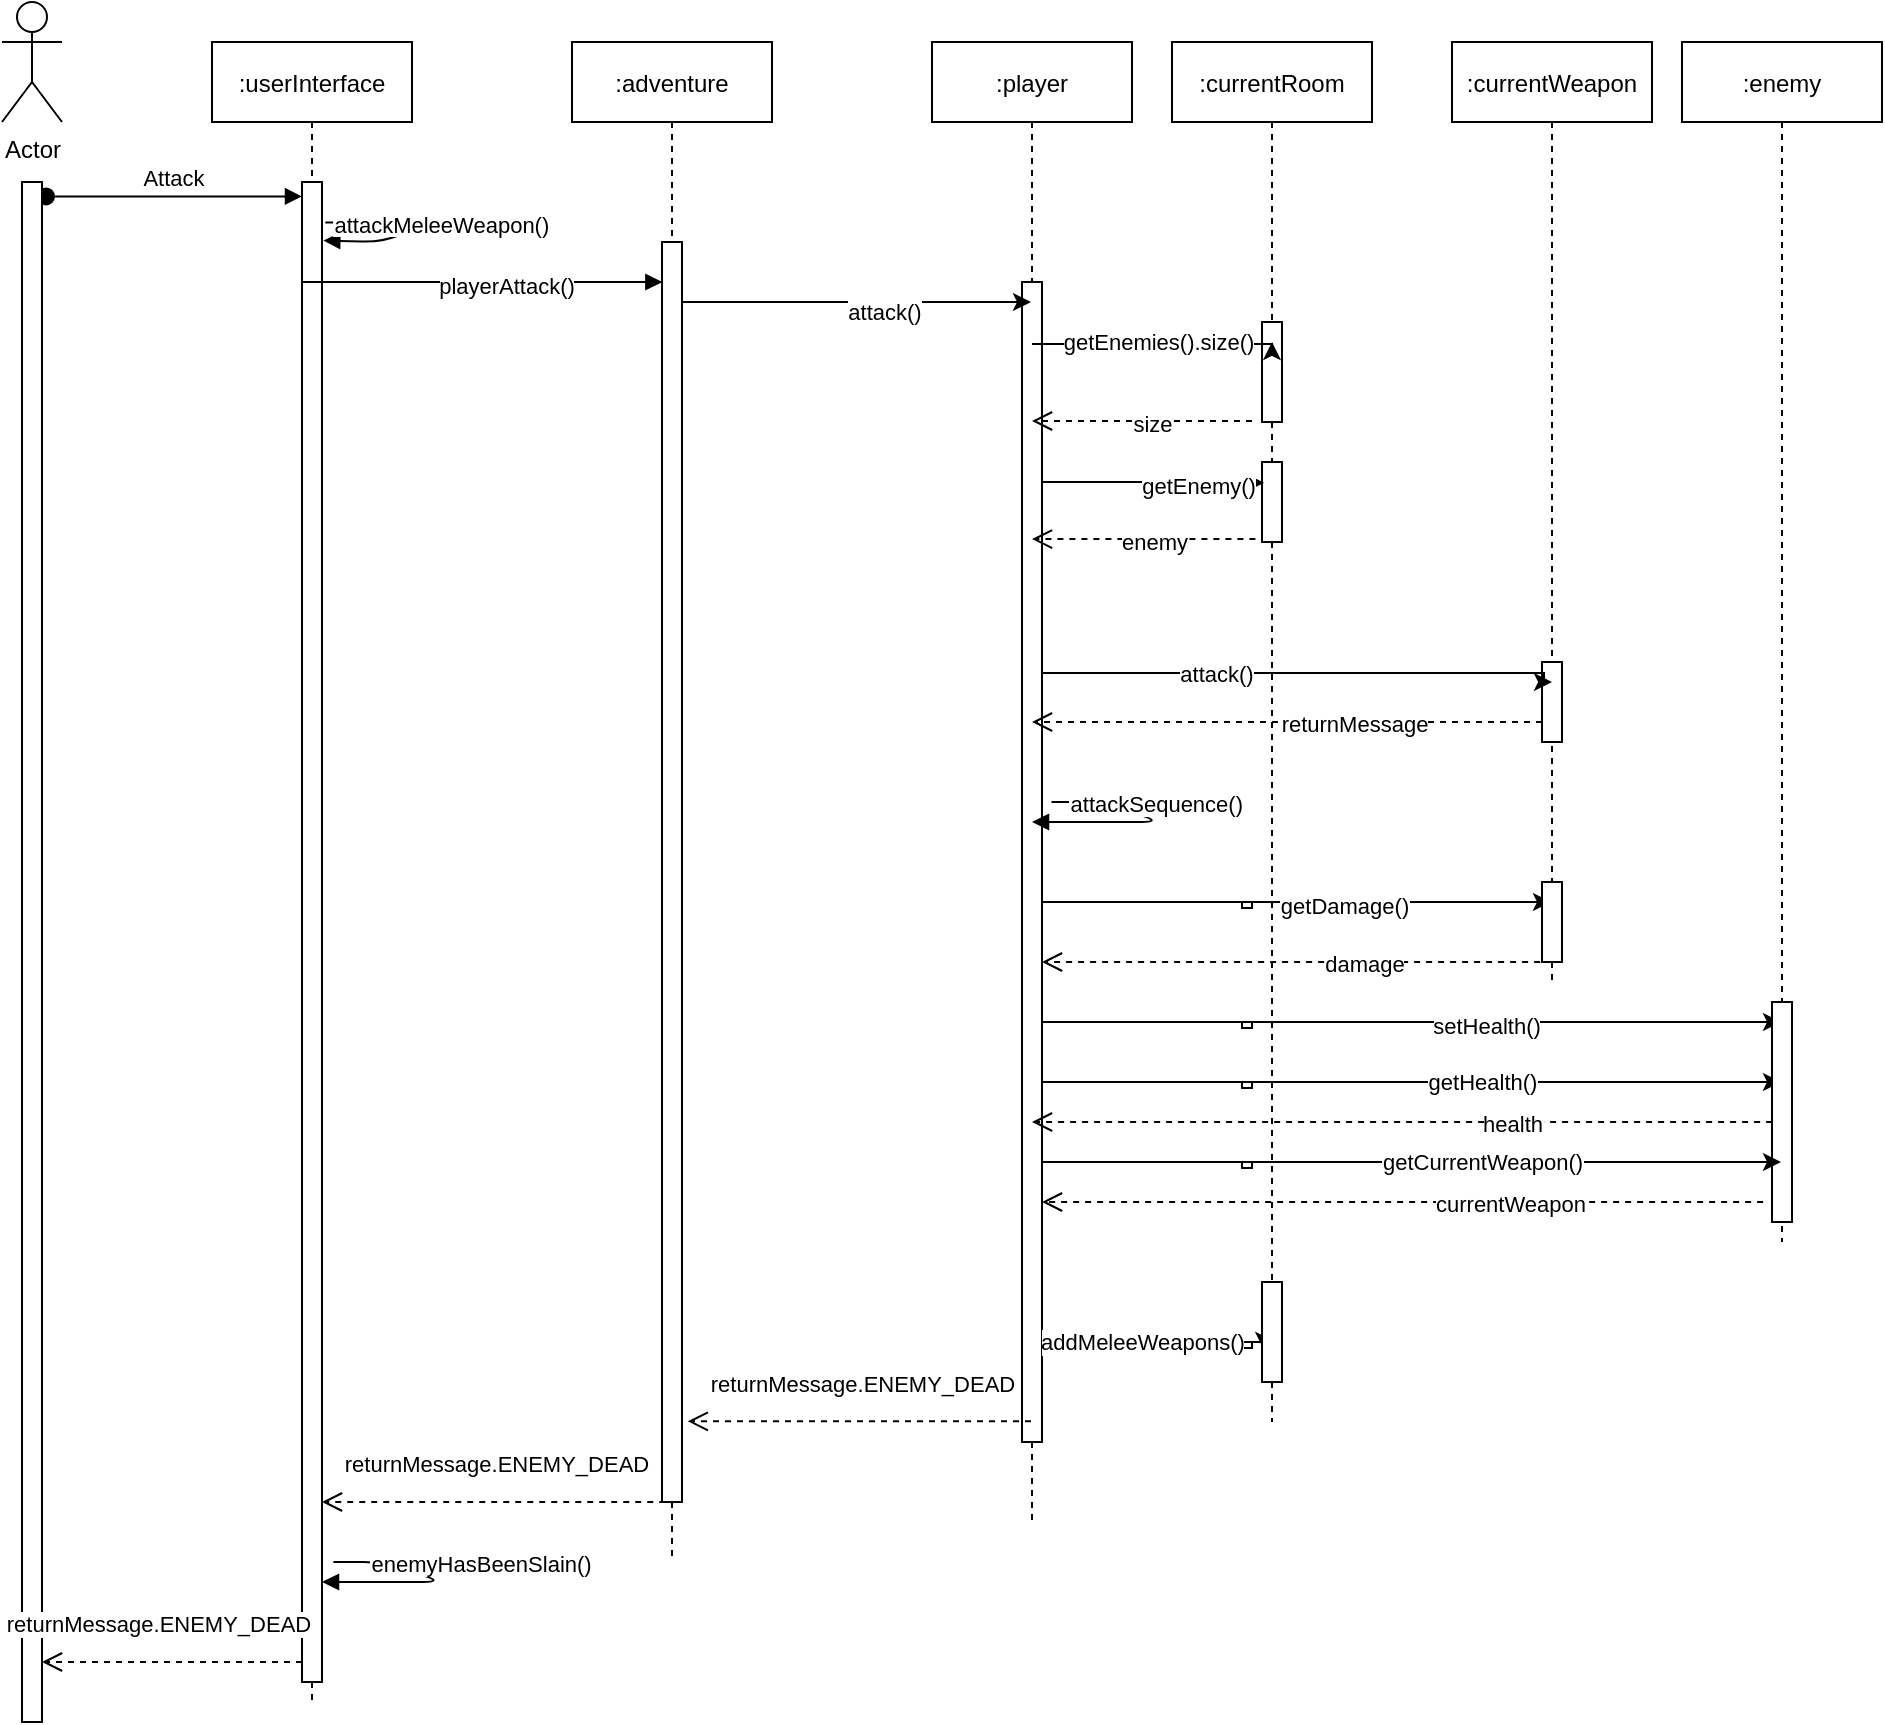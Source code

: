 <mxfile version="20.3.7" type="device"><diagram id="kgpKYQtTHZ0yAKxKKP6v" name="Page-1"><mxGraphModel dx="2272" dy="734" grid="1" gridSize="10" guides="1" tooltips="1" connect="1" arrows="1" fold="1" page="1" pageScale="1" pageWidth="850" pageHeight="1100" math="0" shadow="0"><root><mxCell id="0"/><mxCell id="1" parent="0"/><mxCell id="3nuBFxr9cyL0pnOWT2aG-1" value=":userInterface" style="shape=umlLifeline;perimeter=lifelinePerimeter;container=1;collapsible=0;recursiveResize=0;rounded=0;shadow=0;strokeWidth=1;" parent="1" vertex="1"><mxGeometry x="-555" y="90" width="100" height="830" as="geometry"/></mxCell><mxCell id="3nuBFxr9cyL0pnOWT2aG-2" value="" style="points=[];perimeter=orthogonalPerimeter;rounded=0;shadow=0;strokeWidth=1;" parent="3nuBFxr9cyL0pnOWT2aG-1" vertex="1"><mxGeometry x="45" y="70" width="10" height="750" as="geometry"/></mxCell><mxCell id="3nuBFxr9cyL0pnOWT2aG-8" value="attackMeleeWeapon()" style="verticalAlign=bottom;endArrow=block;shadow=0;strokeWidth=1;entryX=1.067;entryY=0.039;entryDx=0;entryDy=0;entryPerimeter=0;exitX=1.167;exitY=0.027;exitDx=0;exitDy=0;exitPerimeter=0;" parent="3nuBFxr9cyL0pnOWT2aG-1" source="3nuBFxr9cyL0pnOWT2aG-2" target="3nuBFxr9cyL0pnOWT2aG-2" edge="1"><mxGeometry x="-0.027" y="11" relative="1" as="geometry"><mxPoint x="55" y="80" as="sourcePoint"/><mxPoint x="60" y="107" as="targetPoint"/><Array as="points"><mxPoint x="110" y="90"/><mxPoint x="85" y="100"/></Array><mxPoint x="1" as="offset"/></mxGeometry></mxCell><mxCell id="exHHXIXcNzMXT7BUwEtZ-63" value="enemyHasBeenSlain()" style="verticalAlign=bottom;endArrow=block;shadow=0;strokeWidth=1;" edge="1" parent="3nuBFxr9cyL0pnOWT2aG-1"><mxGeometry x="-0.035" y="-19" relative="1" as="geometry"><mxPoint x="60.68" y="760" as="sourcePoint"/><mxPoint x="55.004" y="770" as="targetPoint"/><Array as="points"><mxPoint x="85.68" y="760"/><mxPoint x="115.68" y="770"/></Array><mxPoint x="19" y="19" as="offset"/></mxGeometry></mxCell><mxCell id="3nuBFxr9cyL0pnOWT2aG-5" value=":adventure" style="shape=umlLifeline;perimeter=lifelinePerimeter;container=1;collapsible=0;recursiveResize=0;rounded=0;shadow=0;strokeWidth=1;" parent="1" vertex="1"><mxGeometry x="-375" y="90" width="100" height="760" as="geometry"/></mxCell><mxCell id="3nuBFxr9cyL0pnOWT2aG-6" value="" style="points=[];perimeter=orthogonalPerimeter;rounded=0;shadow=0;strokeWidth=1;" parent="3nuBFxr9cyL0pnOWT2aG-5" vertex="1"><mxGeometry x="45" y="100" width="10" height="630" as="geometry"/></mxCell><mxCell id="exHHXIXcNzMXT7BUwEtZ-2" value=":player" style="shape=umlLifeline;perimeter=lifelinePerimeter;container=1;collapsible=0;recursiveResize=0;rounded=0;shadow=0;strokeWidth=1;" vertex="1" parent="1"><mxGeometry x="-195" y="90" width="100" height="740" as="geometry"/></mxCell><mxCell id="exHHXIXcNzMXT7BUwEtZ-3" value="" style="points=[];perimeter=orthogonalPerimeter;rounded=0;shadow=0;strokeWidth=1;" vertex="1" parent="exHHXIXcNzMXT7BUwEtZ-2"><mxGeometry x="45" y="120" width="10" height="580" as="geometry"/></mxCell><mxCell id="exHHXIXcNzMXT7BUwEtZ-32" value="attackSequence()" style="verticalAlign=bottom;endArrow=block;shadow=0;strokeWidth=1;" edge="1" parent="exHHXIXcNzMXT7BUwEtZ-2" target="exHHXIXcNzMXT7BUwEtZ-2"><mxGeometry x="-0.027" relative="1" as="geometry"><mxPoint x="59.77" y="380" as="sourcePoint"/><mxPoint x="54.996" y="390" as="targetPoint"/><Array as="points"><mxPoint x="84.77" y="380"/><mxPoint x="114.77" y="390"/></Array><mxPoint as="offset"/></mxGeometry></mxCell><mxCell id="exHHXIXcNzMXT7BUwEtZ-34" value="" style="edgeStyle=orthogonalEdgeStyle;rounded=0;orthogonalLoop=1;jettySize=auto;html=1;" edge="1" parent="exHHXIXcNzMXT7BUwEtZ-2" target="exHHXIXcNzMXT7BUwEtZ-14"><mxGeometry relative="1" as="geometry"><mxPoint x="55" y="430" as="sourcePoint"/><mxPoint x="166" y="430.4" as="targetPoint"/><Array as="points"><mxPoint x="160" y="430"/><mxPoint x="160" y="433"/><mxPoint x="155" y="433"/><mxPoint x="155" y="430"/></Array></mxGeometry></mxCell><mxCell id="exHHXIXcNzMXT7BUwEtZ-35" value="getDamage()" style="edgeLabel;html=1;align=center;verticalAlign=middle;resizable=0;points=[];" vertex="1" connectable="0" parent="exHHXIXcNzMXT7BUwEtZ-34"><mxGeometry x="0.236" y="-2" relative="1" as="geometry"><mxPoint as="offset"/></mxGeometry></mxCell><mxCell id="exHHXIXcNzMXT7BUwEtZ-55" value="" style="edgeStyle=orthogonalEdgeStyle;rounded=0;orthogonalLoop=1;jettySize=auto;html=1;entryX=0.1;entryY=0.68;entryDx=0;entryDy=0;entryPerimeter=0;" edge="1" parent="exHHXIXcNzMXT7BUwEtZ-2" target="exHHXIXcNzMXT7BUwEtZ-54"><mxGeometry relative="1" as="geometry"><mxPoint x="55" y="650" as="sourcePoint"/><mxPoint x="135" y="653" as="targetPoint"/><Array as="points"><mxPoint x="160" y="650"/><mxPoint x="160" y="653"/><mxPoint x="155" y="653"/><mxPoint x="155" y="650"/><mxPoint x="166" y="650"/></Array></mxGeometry></mxCell><mxCell id="exHHXIXcNzMXT7BUwEtZ-56" value="addMeleeWeapons()" style="edgeLabel;html=1;align=center;verticalAlign=middle;resizable=0;points=[];" vertex="1" connectable="0" parent="exHHXIXcNzMXT7BUwEtZ-55"><mxGeometry x="0.236" y="-2" relative="1" as="geometry"><mxPoint x="-31" y="-2" as="offset"/></mxGeometry></mxCell><mxCell id="exHHXIXcNzMXT7BUwEtZ-4" value="" style="edgeStyle=orthogonalEdgeStyle;rounded=0;orthogonalLoop=1;jettySize=auto;html=1;" edge="1" parent="1" source="3nuBFxr9cyL0pnOWT2aG-6" target="exHHXIXcNzMXT7BUwEtZ-2"><mxGeometry relative="1" as="geometry"><mxPoint x="-220" y="220.059" as="targetPoint"/><Array as="points"><mxPoint x="-300" y="220"/><mxPoint x="-300" y="220"/></Array></mxGeometry></mxCell><mxCell id="exHHXIXcNzMXT7BUwEtZ-5" value="attack()" style="edgeLabel;html=1;align=center;verticalAlign=middle;resizable=0;points=[];" vertex="1" connectable="0" parent="exHHXIXcNzMXT7BUwEtZ-4"><mxGeometry x="0.22" y="-1" relative="1" as="geometry"><mxPoint x="-6" y="4" as="offset"/></mxGeometry></mxCell><mxCell id="exHHXIXcNzMXT7BUwEtZ-10" value=":currentRoom" style="shape=umlLifeline;perimeter=lifelinePerimeter;container=1;collapsible=0;recursiveResize=0;rounded=0;shadow=0;strokeWidth=1;" vertex="1" parent="1"><mxGeometry x="-75" y="90" width="100" height="690" as="geometry"/></mxCell><mxCell id="exHHXIXcNzMXT7BUwEtZ-11" value="" style="points=[];perimeter=orthogonalPerimeter;rounded=0;shadow=0;strokeWidth=1;" vertex="1" parent="exHHXIXcNzMXT7BUwEtZ-10"><mxGeometry x="45" y="140" width="10" height="50" as="geometry"/></mxCell><mxCell id="exHHXIXcNzMXT7BUwEtZ-19" value="" style="html=1;verticalAlign=bottom;endArrow=open;dashed=1;endSize=8;rounded=0;" edge="1" parent="exHHXIXcNzMXT7BUwEtZ-10" target="exHHXIXcNzMXT7BUwEtZ-2"><mxGeometry relative="1" as="geometry"><mxPoint x="40" y="189.5" as="sourcePoint"/><mxPoint x="-40" y="189.5" as="targetPoint"/></mxGeometry></mxCell><mxCell id="exHHXIXcNzMXT7BUwEtZ-22" value="size" style="edgeLabel;html=1;align=center;verticalAlign=middle;resizable=0;points=[];" vertex="1" connectable="0" parent="exHHXIXcNzMXT7BUwEtZ-19"><mxGeometry x="-0.385" y="2" relative="1" as="geometry"><mxPoint x="-16" y="-1" as="offset"/></mxGeometry></mxCell><mxCell id="exHHXIXcNzMXT7BUwEtZ-23" value="" style="points=[];perimeter=orthogonalPerimeter;rounded=0;shadow=0;strokeWidth=1;" vertex="1" parent="exHHXIXcNzMXT7BUwEtZ-10"><mxGeometry x="45" y="210" width="10" height="40" as="geometry"/></mxCell><mxCell id="exHHXIXcNzMXT7BUwEtZ-42" value="" style="edgeStyle=orthogonalEdgeStyle;rounded=0;orthogonalLoop=1;jettySize=auto;html=1;" edge="1" parent="exHHXIXcNzMXT7BUwEtZ-10" target="exHHXIXcNzMXT7BUwEtZ-38"><mxGeometry relative="1" as="geometry"><mxPoint x="-65" y="490" as="sourcePoint"/><mxPoint x="189.5" y="490" as="targetPoint"/><Array as="points"><mxPoint x="40" y="490"/><mxPoint x="40" y="493"/><mxPoint x="35" y="493"/><mxPoint x="35" y="490"/></Array></mxGeometry></mxCell><mxCell id="exHHXIXcNzMXT7BUwEtZ-43" value="setHealth()" style="edgeLabel;html=1;align=center;verticalAlign=middle;resizable=0;points=[];" vertex="1" connectable="0" parent="exHHXIXcNzMXT7BUwEtZ-42"><mxGeometry x="0.236" y="-2" relative="1" as="geometry"><mxPoint as="offset"/></mxGeometry></mxCell><mxCell id="exHHXIXcNzMXT7BUwEtZ-44" value="" style="edgeStyle=orthogonalEdgeStyle;rounded=0;orthogonalLoop=1;jettySize=auto;html=1;" edge="1" parent="exHHXIXcNzMXT7BUwEtZ-10"><mxGeometry relative="1" as="geometry"><mxPoint x="-65" y="520" as="sourcePoint"/><mxPoint x="304.5" y="520" as="targetPoint"/><Array as="points"><mxPoint x="40" y="520"/><mxPoint x="40" y="523"/><mxPoint x="35" y="523"/><mxPoint x="35" y="520"/></Array></mxGeometry></mxCell><mxCell id="exHHXIXcNzMXT7BUwEtZ-45" value="getHealth()" style="edgeLabel;html=1;align=center;verticalAlign=middle;resizable=0;points=[];" vertex="1" connectable="0" parent="exHHXIXcNzMXT7BUwEtZ-44"><mxGeometry x="0.236" y="-2" relative="1" as="geometry"><mxPoint x="-2" y="-2" as="offset"/></mxGeometry></mxCell><mxCell id="exHHXIXcNzMXT7BUwEtZ-54" value="" style="points=[];perimeter=orthogonalPerimeter;rounded=0;shadow=0;strokeWidth=1;" vertex="1" parent="exHHXIXcNzMXT7BUwEtZ-10"><mxGeometry x="45" y="620" width="10" height="50" as="geometry"/></mxCell><mxCell id="exHHXIXcNzMXT7BUwEtZ-14" value=":currentWeapon" style="shape=umlLifeline;perimeter=lifelinePerimeter;container=1;collapsible=0;recursiveResize=0;rounded=0;shadow=0;strokeWidth=1;" vertex="1" parent="1"><mxGeometry x="65" y="90" width="100" height="470" as="geometry"/></mxCell><mxCell id="exHHXIXcNzMXT7BUwEtZ-33" value="" style="points=[];perimeter=orthogonalPerimeter;rounded=0;shadow=0;strokeWidth=1;" vertex="1" parent="exHHXIXcNzMXT7BUwEtZ-14"><mxGeometry x="45" y="420" width="10" height="40" as="geometry"/></mxCell><mxCell id="exHHXIXcNzMXT7BUwEtZ-36" value="" style="html=1;verticalAlign=bottom;endArrow=open;dashed=1;endSize=8;rounded=0;exitX=0.1;exitY=0.62;exitDx=0;exitDy=0;exitPerimeter=0;" edge="1" parent="exHHXIXcNzMXT7BUwEtZ-14"><mxGeometry relative="1" as="geometry"><mxPoint x="50.07" y="460" as="sourcePoint"/><mxPoint x="-205.001" y="460" as="targetPoint"/></mxGeometry></mxCell><mxCell id="exHHXIXcNzMXT7BUwEtZ-37" value="damage" style="edgeLabel;html=1;align=center;verticalAlign=middle;resizable=0;points=[];" vertex="1" connectable="0" parent="exHHXIXcNzMXT7BUwEtZ-36"><mxGeometry x="-0.385" y="2" relative="1" as="geometry"><mxPoint x="-16" y="-1" as="offset"/></mxGeometry></mxCell><mxCell id="exHHXIXcNzMXT7BUwEtZ-17" value="" style="edgeStyle=orthogonalEdgeStyle;rounded=0;orthogonalLoop=1;jettySize=auto;html=1;" edge="1" parent="1" source="exHHXIXcNzMXT7BUwEtZ-2"><mxGeometry relative="1" as="geometry"><mxPoint x="-25" y="240" as="targetPoint"/><Array as="points"><mxPoint x="-85" y="241"/><mxPoint x="-85" y="241"/></Array></mxGeometry></mxCell><mxCell id="exHHXIXcNzMXT7BUwEtZ-18" value="getEnemies().size()" style="edgeLabel;html=1;align=center;verticalAlign=middle;resizable=0;points=[];" vertex="1" connectable="0" parent="exHHXIXcNzMXT7BUwEtZ-17"><mxGeometry x="-0.184" y="-3" relative="1" as="geometry"><mxPoint x="13" y="-4" as="offset"/></mxGeometry></mxCell><mxCell id="exHHXIXcNzMXT7BUwEtZ-20" value="" style="edgeStyle=orthogonalEdgeStyle;rounded=0;orthogonalLoop=1;jettySize=auto;html=1;entryX=0.1;entryY=0.26;entryDx=0;entryDy=0;entryPerimeter=0;" edge="1" parent="1" source="exHHXIXcNzMXT7BUwEtZ-3" target="exHHXIXcNzMXT7BUwEtZ-23"><mxGeometry relative="1" as="geometry"><Array as="points"><mxPoint x="-35" y="310"/><mxPoint x="-35" y="313"/><mxPoint x="-40" y="313"/><mxPoint x="-40" y="310"/></Array></mxGeometry></mxCell><mxCell id="exHHXIXcNzMXT7BUwEtZ-21" value="getEnemy()" style="edgeLabel;html=1;align=center;verticalAlign=middle;resizable=0;points=[];" vertex="1" connectable="0" parent="exHHXIXcNzMXT7BUwEtZ-20"><mxGeometry x="0.236" y="-2" relative="1" as="geometry"><mxPoint as="offset"/></mxGeometry></mxCell><mxCell id="exHHXIXcNzMXT7BUwEtZ-24" value="" style="html=1;verticalAlign=bottom;endArrow=open;dashed=1;endSize=8;rounded=0;exitX=-0.329;exitY=0.964;exitDx=0;exitDy=0;exitPerimeter=0;" edge="1" parent="1" source="exHHXIXcNzMXT7BUwEtZ-23" target="exHHXIXcNzMXT7BUwEtZ-2"><mxGeometry relative="1" as="geometry"><mxPoint x="-39.5" y="330" as="sourcePoint"/><mxPoint x="-135" y="330" as="targetPoint"/></mxGeometry></mxCell><mxCell id="exHHXIXcNzMXT7BUwEtZ-25" value="enemy" style="edgeLabel;html=1;align=center;verticalAlign=middle;resizable=0;points=[];" vertex="1" connectable="0" parent="exHHXIXcNzMXT7BUwEtZ-24"><mxGeometry x="-0.385" y="2" relative="1" as="geometry"><mxPoint x="-16" y="-1" as="offset"/></mxGeometry></mxCell><mxCell id="exHHXIXcNzMXT7BUwEtZ-15" value="" style="points=[];perimeter=orthogonalPerimeter;rounded=0;shadow=0;strokeWidth=1;" vertex="1" parent="1"><mxGeometry x="110" y="400" width="10" height="40" as="geometry"/></mxCell><mxCell id="exHHXIXcNzMXT7BUwEtZ-26" value="" style="edgeStyle=orthogonalEdgeStyle;rounded=0;orthogonalLoop=1;jettySize=auto;html=1;" edge="1" parent="1"><mxGeometry relative="1" as="geometry"><mxPoint x="-140" y="405.5" as="sourcePoint"/><mxPoint x="115" y="410" as="targetPoint"/><Array as="points"><mxPoint x="111" y="406"/></Array></mxGeometry></mxCell><mxCell id="exHHXIXcNzMXT7BUwEtZ-27" value="attack()" style="edgeLabel;html=1;align=center;verticalAlign=middle;resizable=0;points=[];" vertex="1" connectable="0" parent="exHHXIXcNzMXT7BUwEtZ-26"><mxGeometry x="-0.184" y="-3" relative="1" as="geometry"><mxPoint x="-19" y="-3" as="offset"/></mxGeometry></mxCell><mxCell id="exHHXIXcNzMXT7BUwEtZ-29" value="" style="html=1;verticalAlign=bottom;endArrow=open;dashed=1;endSize=8;rounded=0;exitX=0.1;exitY=0.62;exitDx=0;exitDy=0;exitPerimeter=0;" edge="1" parent="1" target="exHHXIXcNzMXT7BUwEtZ-2"><mxGeometry relative="1" as="geometry"><mxPoint x="110" y="430" as="sourcePoint"/><mxPoint x="-6.5" y="430" as="targetPoint"/></mxGeometry></mxCell><mxCell id="exHHXIXcNzMXT7BUwEtZ-30" value="returnMessage" style="edgeLabel;html=1;align=center;verticalAlign=middle;resizable=0;points=[];" vertex="1" connectable="0" parent="exHHXIXcNzMXT7BUwEtZ-29"><mxGeometry x="-0.385" y="2" relative="1" as="geometry"><mxPoint x="-16" y="-1" as="offset"/></mxGeometry></mxCell><mxCell id="exHHXIXcNzMXT7BUwEtZ-38" value=":enemy" style="shape=umlLifeline;perimeter=lifelinePerimeter;container=1;collapsible=0;recursiveResize=0;rounded=0;shadow=0;strokeWidth=1;" vertex="1" parent="1"><mxGeometry x="180" y="90" width="100" height="600" as="geometry"/></mxCell><mxCell id="exHHXIXcNzMXT7BUwEtZ-39" value="" style="points=[];perimeter=orthogonalPerimeter;rounded=0;shadow=0;strokeWidth=1;" vertex="1" parent="exHHXIXcNzMXT7BUwEtZ-38"><mxGeometry x="45" y="480" width="10" height="110" as="geometry"/></mxCell><mxCell id="exHHXIXcNzMXT7BUwEtZ-46" value="" style="html=1;verticalAlign=bottom;endArrow=open;dashed=1;endSize=8;rounded=0;exitX=0.1;exitY=0.62;exitDx=0;exitDy=0;exitPerimeter=0;" edge="1" parent="1" target="exHHXIXcNzMXT7BUwEtZ-2"><mxGeometry relative="1" as="geometry"><mxPoint x="225.07" y="630" as="sourcePoint"/><mxPoint x="-30.001" y="630" as="targetPoint"/></mxGeometry></mxCell><mxCell id="exHHXIXcNzMXT7BUwEtZ-47" value="health" style="edgeLabel;html=1;align=center;verticalAlign=middle;resizable=0;points=[];" vertex="1" connectable="0" parent="exHHXIXcNzMXT7BUwEtZ-46"><mxGeometry x="-0.385" y="2" relative="1" as="geometry"><mxPoint x="-16" y="-1" as="offset"/></mxGeometry></mxCell><mxCell id="exHHXIXcNzMXT7BUwEtZ-50" value="" style="edgeStyle=orthogonalEdgeStyle;rounded=0;orthogonalLoop=1;jettySize=auto;html=1;" edge="1" parent="1"><mxGeometry relative="1" as="geometry"><mxPoint x="-140" y="650" as="sourcePoint"/><mxPoint x="229.5" y="650" as="targetPoint"/><Array as="points"><mxPoint x="-35" y="650"/><mxPoint x="-35" y="653"/><mxPoint x="-40" y="653"/><mxPoint x="-40" y="650"/></Array></mxGeometry></mxCell><mxCell id="exHHXIXcNzMXT7BUwEtZ-51" value="getCurrentWeapon()" style="edgeLabel;html=1;align=center;verticalAlign=middle;resizable=0;points=[];" vertex="1" connectable="0" parent="exHHXIXcNzMXT7BUwEtZ-50"><mxGeometry x="0.236" y="-2" relative="1" as="geometry"><mxPoint x="-2" y="-2" as="offset"/></mxGeometry></mxCell><mxCell id="exHHXIXcNzMXT7BUwEtZ-52" value="" style="html=1;verticalAlign=bottom;endArrow=open;dashed=1;endSize=8;rounded=0;exitX=0.1;exitY=0.62;exitDx=0;exitDy=0;exitPerimeter=0;" edge="1" parent="1"><mxGeometry relative="1" as="geometry"><mxPoint x="220.57" y="670" as="sourcePoint"/><mxPoint x="-140" y="670" as="targetPoint"/></mxGeometry></mxCell><mxCell id="exHHXIXcNzMXT7BUwEtZ-53" value="currentWeapon" style="edgeLabel;html=1;align=center;verticalAlign=middle;resizable=0;points=[];" vertex="1" connectable="0" parent="exHHXIXcNzMXT7BUwEtZ-52"><mxGeometry x="-0.385" y="2" relative="1" as="geometry"><mxPoint x="-16" y="-1" as="offset"/></mxGeometry></mxCell><mxCell id="exHHXIXcNzMXT7BUwEtZ-58" value="" style="html=1;verticalAlign=bottom;endArrow=open;dashed=1;endSize=8;rounded=0;entryX=1.288;entryY=0.936;entryDx=0;entryDy=0;entryPerimeter=0;" edge="1" parent="1" source="exHHXIXcNzMXT7BUwEtZ-2" target="3nuBFxr9cyL0pnOWT2aG-6"><mxGeometry relative="1" as="geometry"><mxPoint x="-223.59" y="778.4" as="sourcePoint"/><mxPoint x="-310" y="780" as="targetPoint"/></mxGeometry></mxCell><mxCell id="exHHXIXcNzMXT7BUwEtZ-59" value="returnMessage.ENEMY_DEAD" style="edgeLabel;html=1;align=center;verticalAlign=middle;resizable=0;points=[];" vertex="1" connectable="0" parent="exHHXIXcNzMXT7BUwEtZ-58"><mxGeometry x="-0.385" y="2" relative="1" as="geometry"><mxPoint x="-32" y="-21" as="offset"/></mxGeometry></mxCell><mxCell id="3nuBFxr9cyL0pnOWT2aG-9" value="" style="verticalAlign=bottom;endArrow=block;shadow=0;strokeWidth=1;" parent="1" edge="1"><mxGeometry x="0.151" y="30" relative="1" as="geometry"><mxPoint x="-509.996" y="210" as="sourcePoint"/><mxPoint x="-329.82" y="210" as="targetPoint"/><Array as="points"><mxPoint x="-459.32" y="210"/><mxPoint x="-369.32" y="210"/></Array><mxPoint as="offset"/></mxGeometry></mxCell><mxCell id="exHHXIXcNzMXT7BUwEtZ-16" value="playerAttack()" style="edgeLabel;html=1;align=center;verticalAlign=middle;resizable=0;points=[];" vertex="1" connectable="0" parent="3nuBFxr9cyL0pnOWT2aG-9"><mxGeometry x="0.125" y="-2" relative="1" as="geometry"><mxPoint as="offset"/></mxGeometry></mxCell><mxCell id="exHHXIXcNzMXT7BUwEtZ-61" value="" style="html=1;verticalAlign=bottom;endArrow=open;dashed=1;endSize=8;rounded=0;entryX=1.288;entryY=0.936;entryDx=0;entryDy=0;entryPerimeter=0;" edge="1" parent="1"><mxGeometry relative="1" as="geometry"><mxPoint x="-328.38" y="820.0" as="sourcePoint"/><mxPoint x="-500.0" y="820.0" as="targetPoint"/></mxGeometry></mxCell><mxCell id="exHHXIXcNzMXT7BUwEtZ-62" value="returnMessage.ENEMY_DEAD" style="edgeLabel;html=1;align=center;verticalAlign=middle;resizable=0;points=[];" vertex="1" connectable="0" parent="exHHXIXcNzMXT7BUwEtZ-61"><mxGeometry x="-0.385" y="2" relative="1" as="geometry"><mxPoint x="-32" y="-21" as="offset"/></mxGeometry></mxCell><mxCell id="exHHXIXcNzMXT7BUwEtZ-64" value="Actor" style="shape=umlActor;verticalLabelPosition=bottom;verticalAlign=top;html=1;outlineConnect=0;" vertex="1" parent="1"><mxGeometry x="-660" y="70" width="30" height="60" as="geometry"/></mxCell><mxCell id="3nuBFxr9cyL0pnOWT2aG-3" value="Attack" style="verticalAlign=bottom;startArrow=oval;endArrow=block;startSize=8;shadow=0;strokeWidth=1;exitX=1.2;exitY=0.041;exitDx=0;exitDy=0;exitPerimeter=0;" parent="1" target="3nuBFxr9cyL0pnOWT2aG-2" edge="1"><mxGeometry relative="1" as="geometry"><mxPoint x="-638" y="167.22" as="sourcePoint"/></mxGeometry></mxCell><mxCell id="exHHXIXcNzMXT7BUwEtZ-74" value="" style="points=[];perimeter=orthogonalPerimeter;rounded=0;shadow=0;strokeWidth=1;" vertex="1" parent="1"><mxGeometry x="-650" y="160" width="10" height="770" as="geometry"/></mxCell><mxCell id="exHHXIXcNzMXT7BUwEtZ-75" value="" style="html=1;verticalAlign=bottom;endArrow=open;dashed=1;endSize=8;rounded=0;" edge="1" parent="1"><mxGeometry relative="1" as="geometry"><mxPoint x="-510" y="900" as="sourcePoint"/><mxPoint x="-640" y="900" as="targetPoint"/></mxGeometry></mxCell><mxCell id="exHHXIXcNzMXT7BUwEtZ-76" value="returnMessage.ENEMY_DEAD" style="edgeLabel;html=1;align=center;verticalAlign=middle;resizable=0;points=[];" vertex="1" connectable="0" parent="exHHXIXcNzMXT7BUwEtZ-75"><mxGeometry x="-0.385" y="2" relative="1" as="geometry"><mxPoint x="-32" y="-21" as="offset"/></mxGeometry></mxCell></root></mxGraphModel></diagram></mxfile>